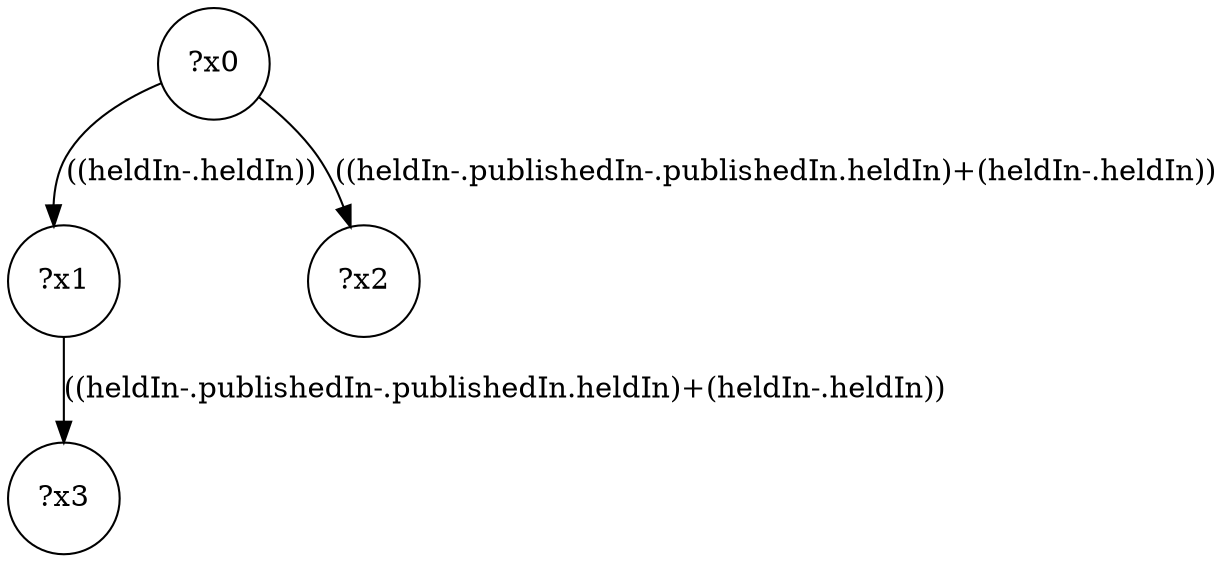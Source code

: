 digraph g {
	x0 [shape=circle, label="?x0"];
	x1 [shape=circle, label="?x1"];
	x0 -> x1 [label="((heldIn-.heldIn))"];
	x2 [shape=circle, label="?x2"];
	x0 -> x2 [label="((heldIn-.publishedIn-.publishedIn.heldIn)+(heldIn-.heldIn))"];
	x3 [shape=circle, label="?x3"];
	x1 -> x3 [label="((heldIn-.publishedIn-.publishedIn.heldIn)+(heldIn-.heldIn))"];
}

